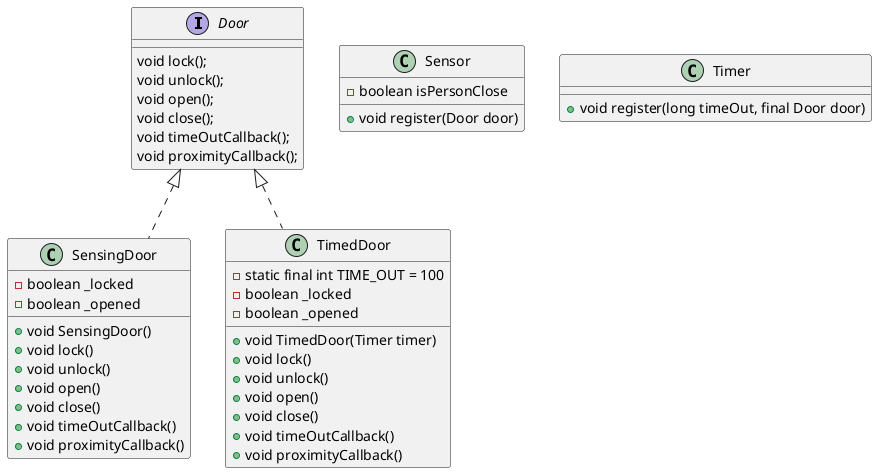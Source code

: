 @startuml

interface Door 
{ 
    void lock();
    void unlock();
    void open();
    void close();
    void timeOutCallback();
    void proximityCallback();
}

class SensingDoor implements Door
{ 
    - boolean _locked
    - boolean _opened

    + void SensingDoor()
    + void lock()
    + void unlock()
    + void open()
    + void close()
    + void timeOutCallback()
    + void proximityCallback()
}
  
class TimedDoor implements Door
{ 
    - static final int TIME_OUT = 100
    - boolean _locked
    - boolean _opened

    + void TimedDoor(Timer timer)
    + void lock()
    + void unlock()
    + void open()
    + void close()
    + void timeOutCallback()
    + void proximityCallback()
}

class Sensor 
{
    - boolean isPersonClose
    + void register(Door door)
}

class Timer
{
    + void register(long timeOut, final Door door)
}
  
@enduml
